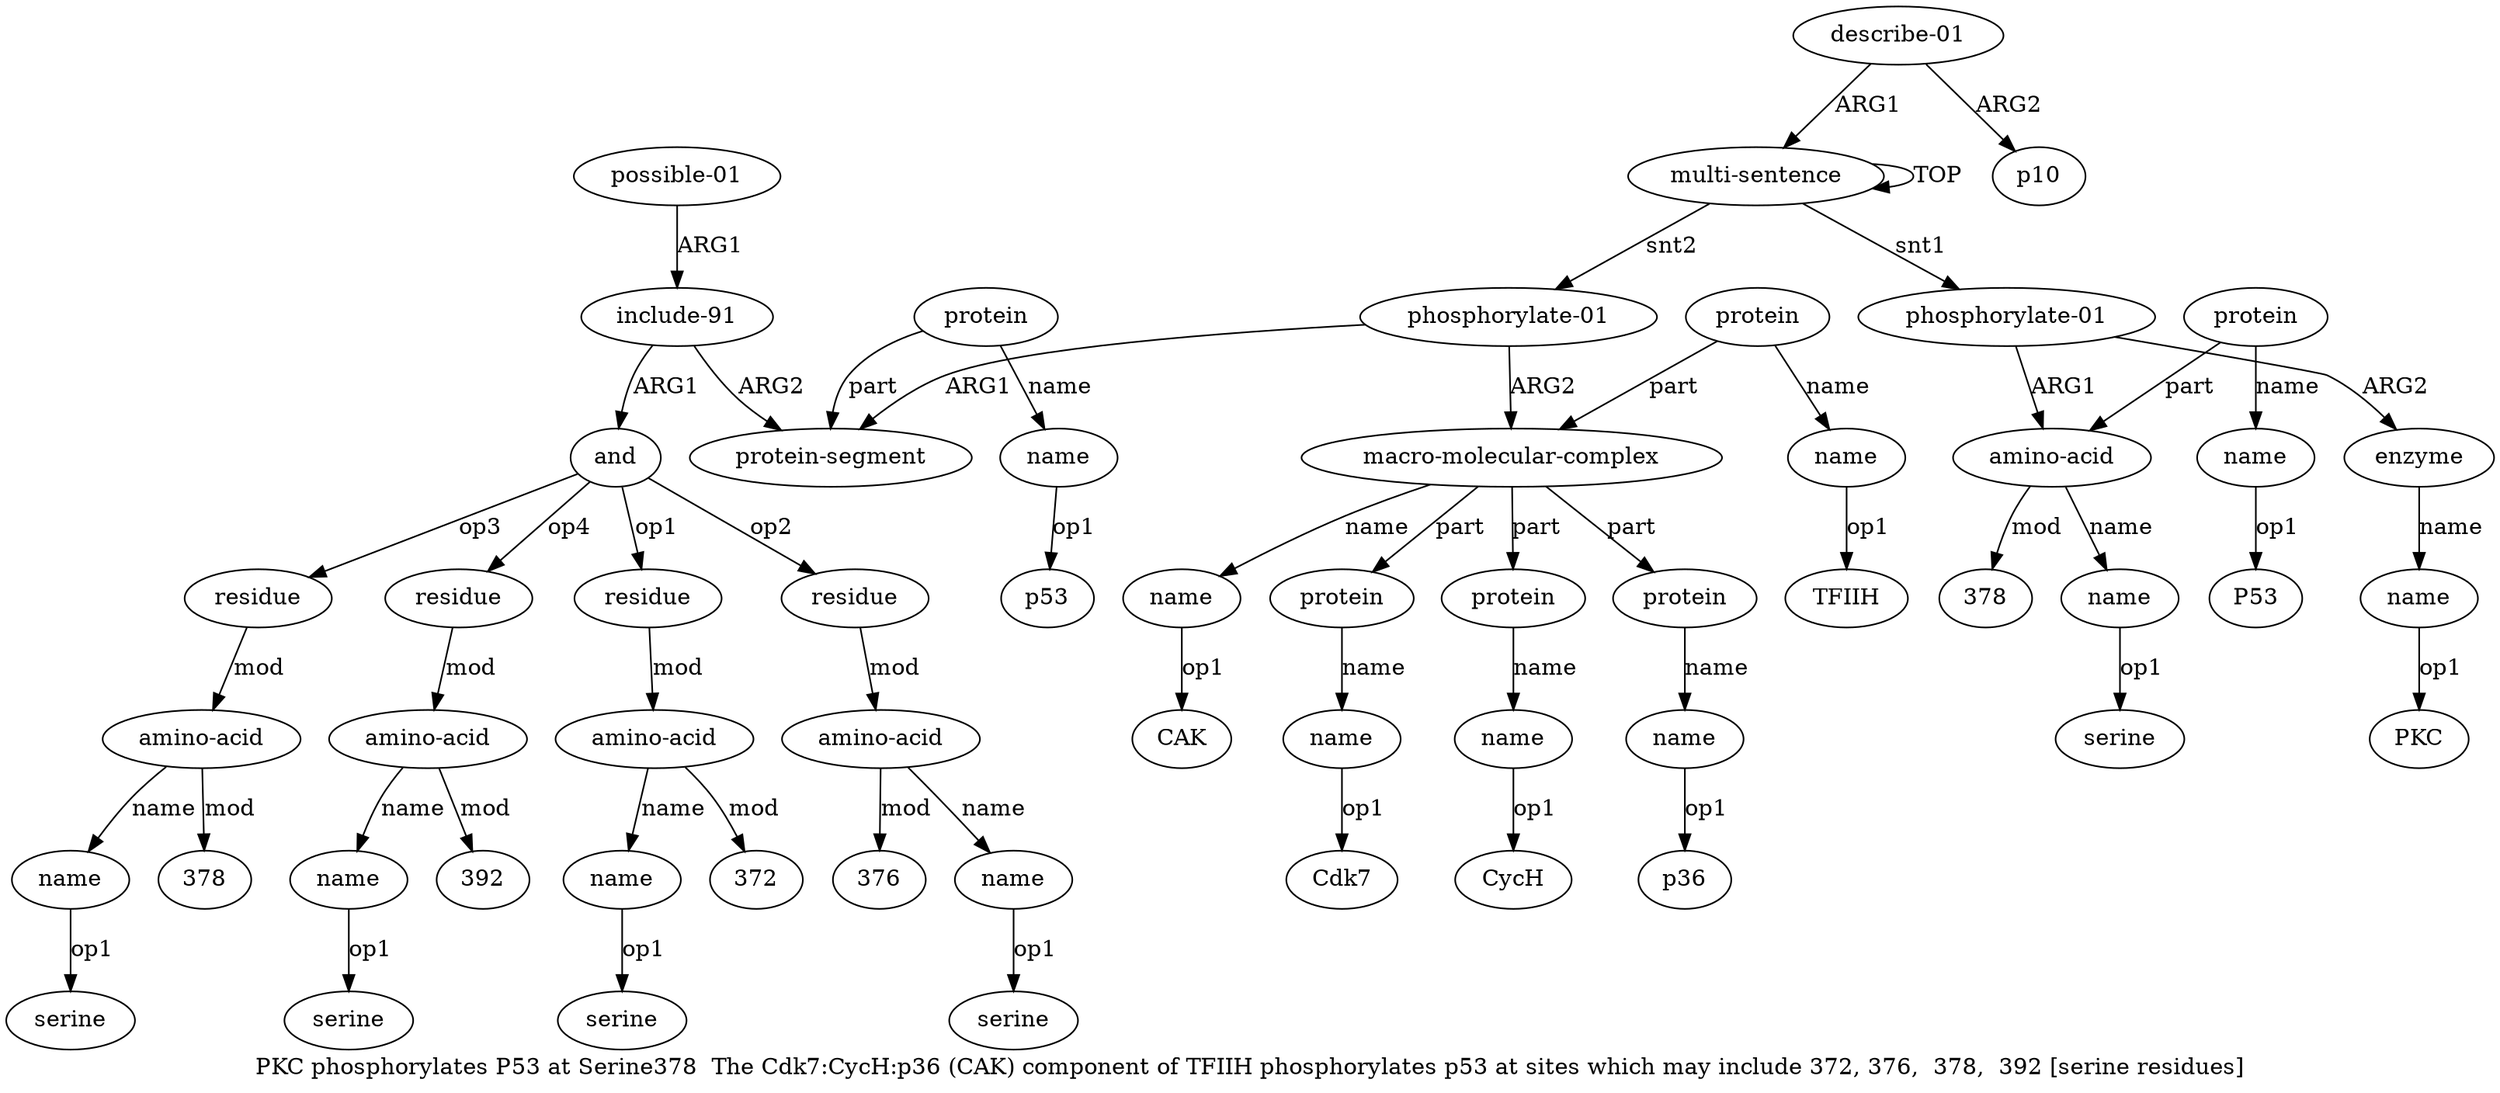 digraph  {
	graph [label="PKC phosphorylates P53 at Serine378  The Cdk7:CycH:p36 (CAK) component of TFIIH phosphorylates p53 at sites which may include 372, \
376,  378,  392 [serine residues]"];
	node [label="\N"];
	a20	 [color=black,
		gold_ind=20,
		gold_label=residue,
		label=residue,
		test_ind=20,
		test_label=residue];
	a21	 [color=black,
		gold_ind=21,
		gold_label="amino-acid",
		label="amino-acid",
		test_ind=21,
		test_label="amino-acid"];
	a20 -> a21 [key=0,
	color=black,
	gold_label=mod,
	label=mod,
	test_label=mod];
a22 [color=black,
	gold_ind=22,
	gold_label=name,
	label=name,
	test_ind=22,
	test_label=name];
a21 -> a22 [key=0,
color=black,
gold_label=name,
label=name,
test_label=name];
"a21 378" [color=black,
gold_ind=-1,
gold_label=378,
label=378,
test_ind=-1,
test_label=378];
a21 -> "a21 378" [key=0,
color=black,
gold_label=mod,
label=mod,
test_label=mod];
"a22 serine" [color=black,
gold_ind=-1,
gold_label=serine,
label=serine,
test_ind=-1,
test_label=serine];
a22 -> "a22 serine" [key=0,
color=black,
gold_label=op1,
label=op1,
test_label=op1];
a23 [color=black,
gold_ind=23,
gold_label=residue,
label=residue,
test_ind=23,
test_label=residue];
a24 [color=black,
gold_ind=24,
gold_label="amino-acid",
label="amino-acid",
test_ind=24,
test_label="amino-acid"];
a23 -> a24 [key=0,
color=black,
gold_label=mod,
label=mod,
test_label=mod];
a25 [color=black,
gold_ind=25,
gold_label=name,
label=name,
test_ind=25,
test_label=name];
a24 -> a25 [key=0,
color=black,
gold_label=name,
label=name,
test_label=name];
"a24 392" [color=black,
gold_ind=-1,
gold_label=392,
label=392,
test_ind=-1,
test_label=392];
a24 -> "a24 392" [key=0,
color=black,
gold_label=mod,
label=mod,
test_label=mod];
"a25 serine" [color=black,
gold_ind=-1,
gold_label=serine,
label=serine,
test_ind=-1,
test_label=serine];
a25 -> "a25 serine" [key=0,
color=black,
gold_label=op1,
label=op1,
test_label=op1];
a26 [color=black,
gold_ind=26,
gold_label="possible-01",
label="possible-01",
test_ind=26,
test_label="possible-01"];
a12 [color=black,
gold_ind=12,
gold_label="include-91",
label="include-91",
test_ind=12,
test_label="include-91"];
a26 -> a12 [key=0,
color=black,
gold_label=ARG1,
label=ARG1,
test_label=ARG1];
a27 [color=black,
gold_ind=27,
gold_label="macro-molecular-complex",
label="macro-molecular-complex",
test_ind=27,
test_label="macro-molecular-complex"];
a28 [color=black,
gold_ind=28,
gold_label=name,
label=name,
test_ind=28,
test_label=name];
a27 -> a28 [key=0,
color=black,
gold_label=name,
label=name,
test_label=name];
a29 [color=black,
gold_ind=29,
gold_label=protein,
label=protein,
test_ind=29,
test_label=protein];
a27 -> a29 [key=0,
color=black,
gold_label=part,
label=part,
test_label=part];
a31 [color=black,
gold_ind=31,
gold_label=protein,
label=protein,
test_ind=31,
test_label=protein];
a27 -> a31 [key=0,
color=black,
gold_label=part,
label=part,
test_label=part];
a33 [color=black,
gold_ind=33,
gold_label=protein,
label=protein,
test_ind=33,
test_label=protein];
a27 -> a33 [key=0,
color=black,
gold_label=part,
label=part,
test_label=part];
"a28 CAK" [color=black,
gold_ind=-1,
gold_label=CAK,
label=CAK,
test_ind=-1,
test_label=CAK];
a28 -> "a28 CAK" [key=0,
color=black,
gold_label=op1,
label=op1,
test_label=op1];
a30 [color=black,
gold_ind=30,
gold_label=name,
label=name,
test_ind=30,
test_label=name];
a29 -> a30 [key=0,
color=black,
gold_label=name,
label=name,
test_label=name];
"a19 serine" [color=black,
gold_ind=-1,
gold_label=serine,
label=serine,
test_ind=-1,
test_label=serine];
a32 [color=black,
gold_ind=32,
gold_label=name,
label=name,
test_ind=32,
test_label=name];
a31 -> a32 [key=0,
color=black,
gold_label=name,
label=name,
test_label=name];
"a7 PKC" [color=black,
gold_ind=-1,
gold_label=PKC,
label=PKC,
test_ind=-1,
test_label=PKC];
"a16 serine" [color=black,
gold_ind=-1,
gold_label=serine,
label=serine,
test_ind=-1,
test_label=serine];
"a30 Cdk7" [color=black,
gold_ind=-1,
gold_label=Cdk7,
label=Cdk7,
test_ind=-1,
test_label=Cdk7];
a30 -> "a30 Cdk7" [key=0,
color=black,
gold_label=op1,
label=op1,
test_label=op1];
"a32 CycH" [color=black,
gold_ind=-1,
gold_label=CycH,
label=CycH,
test_ind=-1,
test_label=CycH];
a37 [color=black,
gold_ind=37,
gold_label="describe-01",
label="describe-01",
test_ind=37,
test_label="describe-01"];
a38 [color=black,
gold_ind=38,
gold_label=p10,
label=p10,
test_ind=38,
test_label=p10];
a37 -> a38 [key=0,
color=black,
gold_label=ARG2,
label=ARG2,
test_label=ARG2];
a0 [color=black,
gold_ind=0,
gold_label="multi-sentence",
label="multi-sentence",
test_ind=0,
test_label="multi-sentence"];
a37 -> a0 [key=0,
color=black,
gold_label=ARG1,
label=ARG1,
test_label=ARG1];
a36 [color=black,
gold_ind=36,
gold_label=name,
label=name,
test_ind=36,
test_label=name];
"a36 TFIIH" [color=black,
gold_ind=-1,
gold_label=TFIIH,
label=TFIIH,
test_ind=-1,
test_label=TFIIH];
a36 -> "a36 TFIIH" [key=0,
color=black,
gold_label=op1,
label=op1,
test_label=op1];
a34 [color=black,
gold_ind=34,
gold_label=name,
label=name,
test_ind=34,
test_label=name];
a33 -> a34 [key=0,
color=black,
gold_label=name,
label=name,
test_label=name];
"a18 376" [color=black,
gold_ind=-1,
gold_label=376,
label=376,
test_ind=-1,
test_label=376];
a35 [color=black,
gold_ind=35,
gold_label=protein,
label=protein,
test_ind=35,
test_label=protein];
a35 -> a27 [key=0,
color=black,
gold_label=part,
label=part,
test_label=part];
a35 -> a36 [key=0,
color=black,
gold_label=name,
label=name,
test_label=name];
"a2 378" [color=black,
gold_ind=-1,
gold_label=378,
label=378,
test_ind=-1,
test_label=378];
"a11 p53" [color=black,
gold_ind=-1,
gold_label=p53,
label=p53,
test_ind=-1,
test_label=p53];
"a34 p36" [color=black,
gold_ind=-1,
gold_label=p36,
label=p36,
test_ind=-1,
test_label=p36];
a34 -> "a34 p36" [key=0,
color=black,
gold_label=op1,
label=op1,
test_label=op1];
"a5 P53" [color=black,
gold_ind=-1,
gold_label=P53,
label=P53,
test_ind=-1,
test_label=P53];
a32 -> "a32 CycH" [key=0,
color=black,
gold_label=op1,
label=op1,
test_label=op1];
a15 [color=black,
gold_ind=15,
gold_label="amino-acid",
label="amino-acid",
test_ind=15,
test_label="amino-acid"];
a16 [color=black,
gold_ind=16,
gold_label=name,
label=name,
test_ind=16,
test_label=name];
a15 -> a16 [key=0,
color=black,
gold_label=name,
label=name,
test_label=name];
"a15 372" [color=black,
gold_ind=-1,
gold_label=372,
label=372,
test_ind=-1,
test_label=372];
a15 -> "a15 372" [key=0,
color=black,
gold_label=mod,
label=mod,
test_label=mod];
a14 [color=black,
gold_ind=14,
gold_label=residue,
label=residue,
test_ind=14,
test_label=residue];
a14 -> a15 [key=0,
color=black,
gold_label=mod,
label=mod,
test_label=mod];
a17 [color=black,
gold_ind=17,
gold_label=residue,
label=residue,
test_ind=17,
test_label=residue];
a18 [color=black,
gold_ind=18,
gold_label="amino-acid",
label="amino-acid",
test_ind=18,
test_label="amino-acid"];
a17 -> a18 [key=0,
color=black,
gold_label=mod,
label=mod,
test_label=mod];
a16 -> "a16 serine" [key=0,
color=black,
gold_label=op1,
label=op1,
test_label=op1];
a11 [color=black,
gold_ind=11,
gold_label=name,
label=name,
test_ind=11,
test_label=name];
a11 -> "a11 p53" [key=0,
color=black,
gold_label=op1,
label=op1,
test_label=op1];
a10 [color=black,
gold_ind=10,
gold_label=protein,
label=protein,
test_ind=10,
test_label=protein];
a10 -> a11 [key=0,
color=black,
gold_label=name,
label=name,
test_label=name];
a9 [color=black,
gold_ind=9,
gold_label="protein-segment",
label="protein-segment",
test_ind=9,
test_label="protein-segment"];
a10 -> a9 [key=0,
color=black,
gold_label=part,
label=part,
test_label=part];
a13 [color=black,
gold_ind=13,
gold_label=and,
label=and,
test_ind=13,
test_label=and];
a13 -> a20 [key=0,
color=black,
gold_label=op3,
label=op3,
test_label=op3];
a13 -> a23 [key=0,
color=black,
gold_label=op4,
label=op4,
test_label=op4];
a13 -> a14 [key=0,
color=black,
gold_label=op1,
label=op1,
test_label=op1];
a13 -> a17 [key=0,
color=black,
gold_label=op2,
label=op2,
test_label=op2];
a12 -> a13 [key=0,
color=black,
gold_label=ARG1,
label=ARG1,
test_label=ARG1];
a12 -> a9 [key=0,
color=black,
gold_label=ARG2,
label=ARG2,
test_label=ARG2];
a19 [color=black,
gold_ind=19,
gold_label=name,
label=name,
test_ind=19,
test_label=name];
a19 -> "a19 serine" [key=0,
color=black,
gold_label=op1,
label=op1,
test_label=op1];
a18 -> "a18 376" [key=0,
color=black,
gold_label=mod,
label=mod,
test_label=mod];
a18 -> a19 [key=0,
color=black,
gold_label=name,
label=name,
test_label=name];
a1 [color=black,
gold_ind=1,
gold_label="phosphorylate-01",
label="phosphorylate-01",
test_ind=1,
test_label="phosphorylate-01"];
a2 [color=black,
gold_ind=2,
gold_label="amino-acid",
label="amino-acid",
test_ind=2,
test_label="amino-acid"];
a1 -> a2 [key=0,
color=black,
gold_label=ARG1,
label=ARG1,
test_label=ARG1];
a6 [color=black,
gold_ind=6,
gold_label=enzyme,
label=enzyme,
test_ind=6,
test_label=enzyme];
a1 -> a6 [key=0,
color=black,
gold_label=ARG2,
label=ARG2,
test_label=ARG2];
a0 -> a1 [key=0,
color=black,
gold_label=snt1,
label=snt1,
test_label=snt1];
a0 -> a0 [key=0,
color=black,
gold_label=TOP,
label=TOP,
test_label=TOP];
a8 [color=black,
gold_ind=8,
gold_label="phosphorylate-01",
label="phosphorylate-01",
test_ind=8,
test_label="phosphorylate-01"];
a0 -> a8 [key=0,
color=black,
gold_label=snt2,
label=snt2,
test_label=snt2];
a3 [color=black,
gold_ind=3,
gold_label=name,
label=name,
test_ind=3,
test_label=name];
"a3 serine" [color=black,
gold_ind=-1,
gold_label=serine,
label=serine,
test_ind=-1,
test_label=serine];
a3 -> "a3 serine" [key=0,
color=black,
gold_label=op1,
label=op1,
test_label=op1];
a2 -> "a2 378" [key=0,
color=black,
gold_label=mod,
label=mod,
test_label=mod];
a2 -> a3 [key=0,
color=black,
gold_label=name,
label=name,
test_label=name];
a5 [color=black,
gold_ind=5,
gold_label=name,
label=name,
test_ind=5,
test_label=name];
a5 -> "a5 P53" [key=0,
color=black,
gold_label=op1,
label=op1,
test_label=op1];
a4 [color=black,
gold_ind=4,
gold_label=protein,
label=protein,
test_ind=4,
test_label=protein];
a4 -> a2 [key=0,
color=black,
gold_label=part,
label=part,
test_label=part];
a4 -> a5 [key=0,
color=black,
gold_label=name,
label=name,
test_label=name];
a7 [color=black,
gold_ind=7,
gold_label=name,
label=name,
test_ind=7,
test_label=name];
a7 -> "a7 PKC" [key=0,
color=black,
gold_label=op1,
label=op1,
test_label=op1];
a6 -> a7 [key=0,
color=black,
gold_label=name,
label=name,
test_label=name];
a8 -> a27 [key=0,
color=black,
gold_label=ARG2,
label=ARG2,
test_label=ARG2];
a8 -> a9 [key=0,
color=black,
gold_label=ARG1,
label=ARG1,
test_label=ARG1];
}
